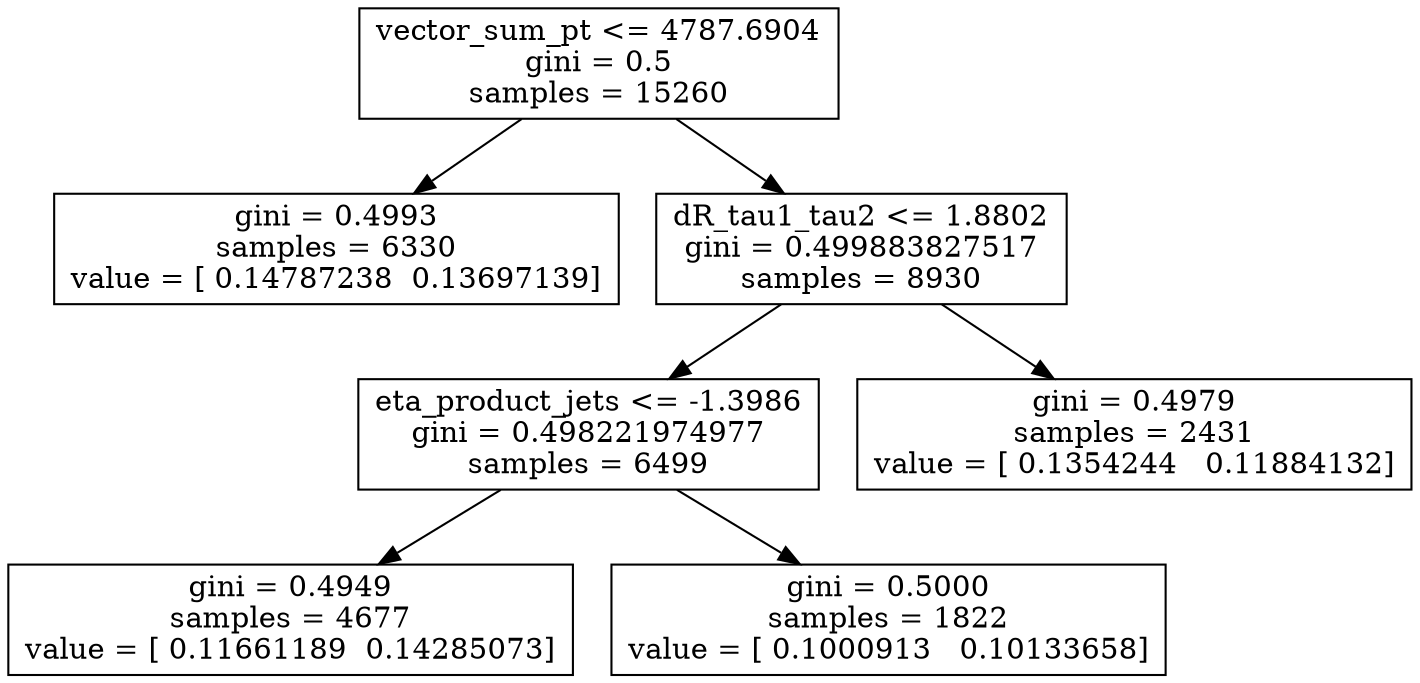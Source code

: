 digraph Tree {
0 [label="vector_sum_pt <= 4787.6904\ngini = 0.5\nsamples = 15260", shape="box"] ;
1 [label="gini = 0.4993\nsamples = 6330\nvalue = [ 0.14787238  0.13697139]", shape="box"] ;
0 -> 1 ;
2 [label="dR_tau1_tau2 <= 1.8802\ngini = 0.499883827517\nsamples = 8930", shape="box"] ;
0 -> 2 ;
3 [label="eta_product_jets <= -1.3986\ngini = 0.498221974977\nsamples = 6499", shape="box"] ;
2 -> 3 ;
4 [label="gini = 0.4949\nsamples = 4677\nvalue = [ 0.11661189  0.14285073]", shape="box"] ;
3 -> 4 ;
5 [label="gini = 0.5000\nsamples = 1822\nvalue = [ 0.1000913   0.10133658]", shape="box"] ;
3 -> 5 ;
6 [label="gini = 0.4979\nsamples = 2431\nvalue = [ 0.1354244   0.11884132]", shape="box"] ;
2 -> 6 ;
}